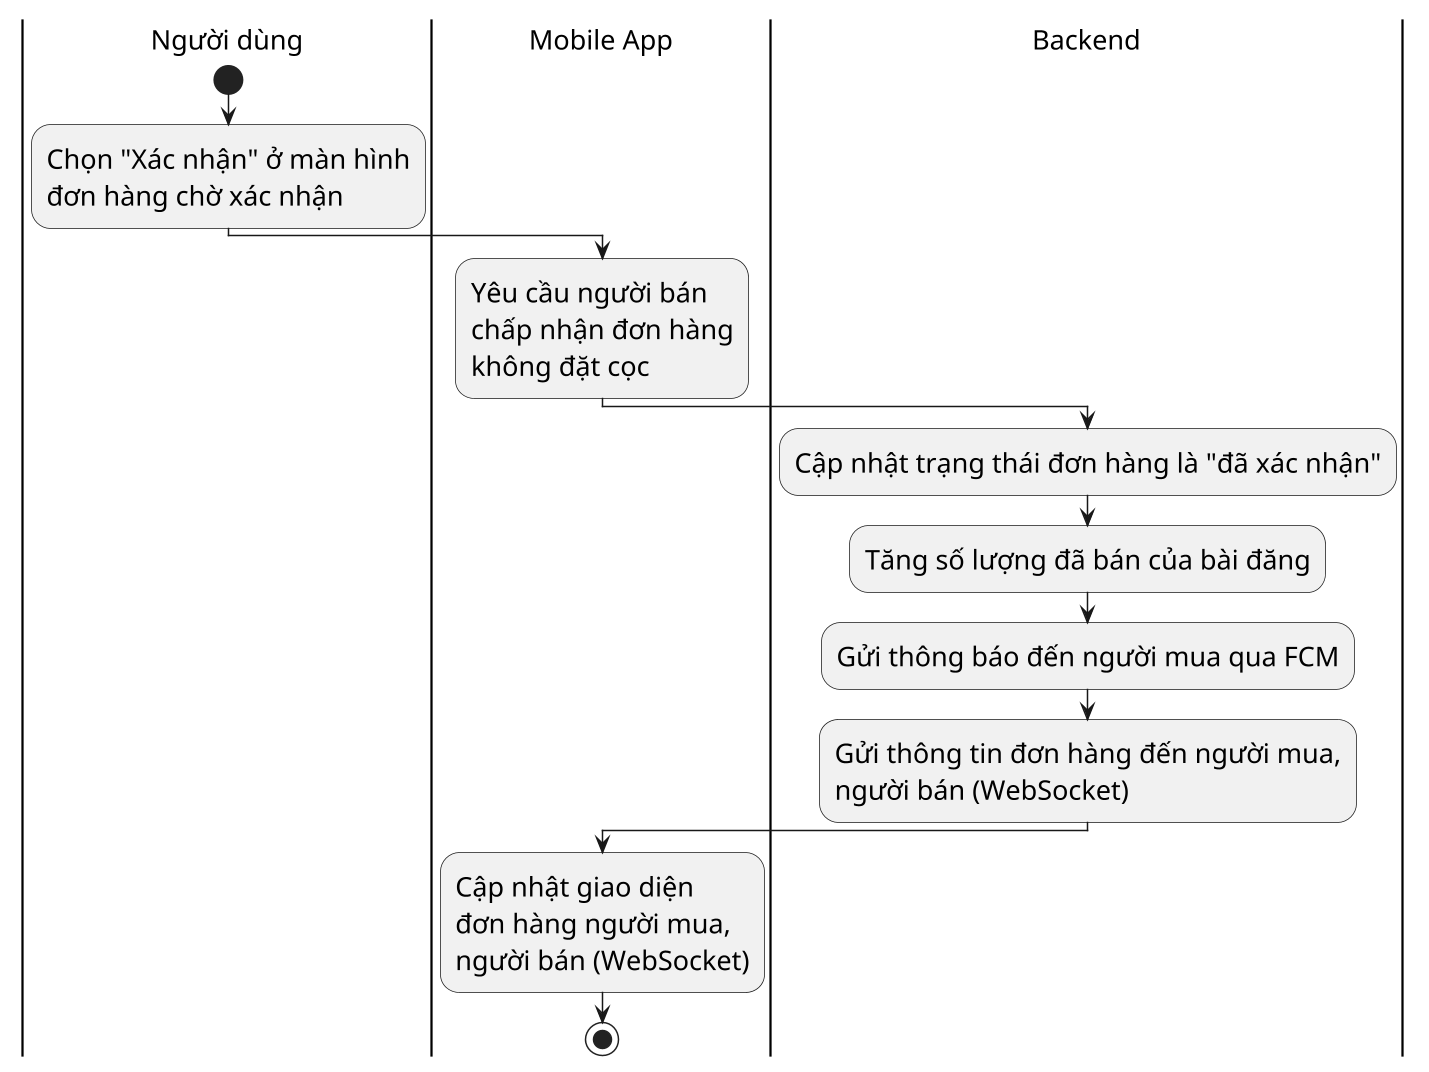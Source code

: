 @startuml
skinparam DefaultFontSize 18
scale 1.5

|Người dùng|
start
:Chọn "Xác nhận" ở màn hình\nđơn hàng chờ xác nhận;

|Mobile App|
:Yêu cầu người bán\nchấp nhận đơn hàng\nkhông đặt cọc;
|Backend|
:Cập nhật trạng thái đơn hàng là "đã xác nhận";
:Tăng số lượng đã bán của bài đăng;
:Gửi thông báo đến người mua qua FCM;
:Gửi thông tin đơn hàng đến người mua,\nngười bán (WebSocket);
|Mobile App|
:Cập nhật giao diện\nđơn hàng người mua,\nngười bán (WebSocket);
stop
@enduml